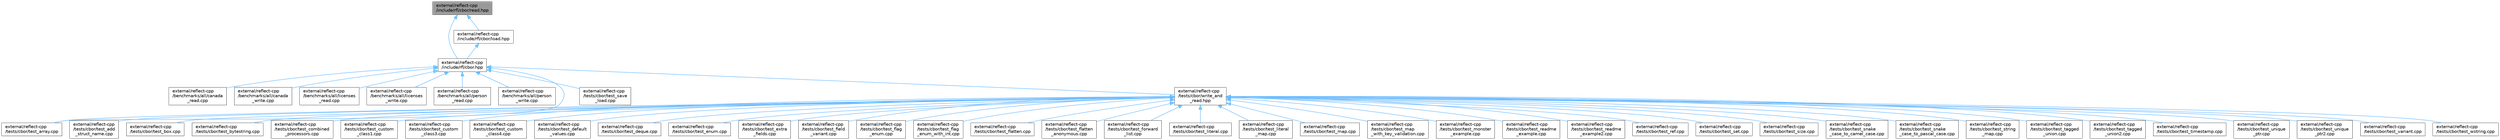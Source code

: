 digraph "external/reflect-cpp/include/rfl/cbor/read.hpp"
{
 // LATEX_PDF_SIZE
  bgcolor="transparent";
  edge [fontname=Helvetica,fontsize=10,labelfontname=Helvetica,labelfontsize=10];
  node [fontname=Helvetica,fontsize=10,shape=box,height=0.2,width=0.4];
  Node1 [id="Node000001",label="external/reflect-cpp\l/include/rfl/cbor/read.hpp",height=0.2,width=0.4,color="gray40", fillcolor="grey60", style="filled", fontcolor="black",tooltip=" "];
  Node1 -> Node2 [id="edge51_Node000001_Node000002",dir="back",color="steelblue1",style="solid",tooltip=" "];
  Node2 [id="Node000002",label="external/reflect-cpp\l/include/rfl/cbor.hpp",height=0.2,width=0.4,color="grey40", fillcolor="white", style="filled",URL="$cbor_8hpp.html",tooltip=" "];
  Node2 -> Node3 [id="edge52_Node000002_Node000003",dir="back",color="steelblue1",style="solid",tooltip=" "];
  Node3 [id="Node000003",label="external/reflect-cpp\l/benchmarks/all/canada\l_read.cpp",height=0.2,width=0.4,color="grey40", fillcolor="white", style="filled",URL="$canada__read_8cpp.html",tooltip=" "];
  Node2 -> Node4 [id="edge53_Node000002_Node000004",dir="back",color="steelblue1",style="solid",tooltip=" "];
  Node4 [id="Node000004",label="external/reflect-cpp\l/benchmarks/all/canada\l_write.cpp",height=0.2,width=0.4,color="grey40", fillcolor="white", style="filled",URL="$canada__write_8cpp.html",tooltip=" "];
  Node2 -> Node5 [id="edge54_Node000002_Node000005",dir="back",color="steelblue1",style="solid",tooltip=" "];
  Node5 [id="Node000005",label="external/reflect-cpp\l/benchmarks/all/licenses\l_read.cpp",height=0.2,width=0.4,color="grey40", fillcolor="white", style="filled",URL="$licenses__read_8cpp.html",tooltip=" "];
  Node2 -> Node6 [id="edge55_Node000002_Node000006",dir="back",color="steelblue1",style="solid",tooltip=" "];
  Node6 [id="Node000006",label="external/reflect-cpp\l/benchmarks/all/licenses\l_write.cpp",height=0.2,width=0.4,color="grey40", fillcolor="white", style="filled",URL="$licenses__write_8cpp.html",tooltip=" "];
  Node2 -> Node7 [id="edge56_Node000002_Node000007",dir="back",color="steelblue1",style="solid",tooltip=" "];
  Node7 [id="Node000007",label="external/reflect-cpp\l/benchmarks/all/person\l_read.cpp",height=0.2,width=0.4,color="grey40", fillcolor="white", style="filled",URL="$person__read_8cpp.html",tooltip=" "];
  Node2 -> Node8 [id="edge57_Node000002_Node000008",dir="back",color="steelblue1",style="solid",tooltip=" "];
  Node8 [id="Node000008",label="external/reflect-cpp\l/benchmarks/all/person\l_write.cpp",height=0.2,width=0.4,color="grey40", fillcolor="white", style="filled",URL="$person__write_8cpp.html",tooltip=" "];
  Node2 -> Node9 [id="edge58_Node000002_Node000009",dir="back",color="steelblue1",style="solid",tooltip=" "];
  Node9 [id="Node000009",label="external/reflect-cpp\l/tests/cbor/test_array.cpp",height=0.2,width=0.4,color="grey40", fillcolor="white", style="filled",URL="$cbor_2test__array_8cpp.html",tooltip=" "];
  Node2 -> Node10 [id="edge59_Node000002_Node000010",dir="back",color="steelblue1",style="solid",tooltip=" "];
  Node10 [id="Node000010",label="external/reflect-cpp\l/tests/cbor/test_save\l_load.cpp",height=0.2,width=0.4,color="grey40", fillcolor="white", style="filled",URL="$cbor_2test__save__load_8cpp.html",tooltip=" "];
  Node2 -> Node11 [id="edge60_Node000002_Node000011",dir="back",color="steelblue1",style="solid",tooltip=" "];
  Node11 [id="Node000011",label="external/reflect-cpp\l/tests/cbor/write_and\l_read.hpp",height=0.2,width=0.4,color="grey40", fillcolor="white", style="filled",URL="$cbor_2write__and__read_8hpp.html",tooltip=" "];
  Node11 -> Node12 [id="edge61_Node000011_Node000012",dir="back",color="steelblue1",style="solid",tooltip=" "];
  Node12 [id="Node000012",label="external/reflect-cpp\l/tests/cbor/test_add\l_struct_name.cpp",height=0.2,width=0.4,color="grey40", fillcolor="white", style="filled",URL="$cbor_2test__add__struct__name_8cpp.html",tooltip=" "];
  Node11 -> Node9 [id="edge62_Node000011_Node000009",dir="back",color="steelblue1",style="solid",tooltip=" "];
  Node11 -> Node13 [id="edge63_Node000011_Node000013",dir="back",color="steelblue1",style="solid",tooltip=" "];
  Node13 [id="Node000013",label="external/reflect-cpp\l/tests/cbor/test_box.cpp",height=0.2,width=0.4,color="grey40", fillcolor="white", style="filled",URL="$cbor_2test__box_8cpp.html",tooltip=" "];
  Node11 -> Node14 [id="edge64_Node000011_Node000014",dir="back",color="steelblue1",style="solid",tooltip=" "];
  Node14 [id="Node000014",label="external/reflect-cpp\l/tests/cbor/test_bytestring.cpp",height=0.2,width=0.4,color="grey40", fillcolor="white", style="filled",URL="$cbor_2test__bytestring_8cpp.html",tooltip=" "];
  Node11 -> Node15 [id="edge65_Node000011_Node000015",dir="back",color="steelblue1",style="solid",tooltip=" "];
  Node15 [id="Node000015",label="external/reflect-cpp\l/tests/cbor/test_combined\l_processors.cpp",height=0.2,width=0.4,color="grey40", fillcolor="white", style="filled",URL="$cbor_2test__combined__processors_8cpp.html",tooltip=" "];
  Node11 -> Node16 [id="edge66_Node000011_Node000016",dir="back",color="steelblue1",style="solid",tooltip=" "];
  Node16 [id="Node000016",label="external/reflect-cpp\l/tests/cbor/test_custom\l_class1.cpp",height=0.2,width=0.4,color="grey40", fillcolor="white", style="filled",URL="$cbor_2test__custom__class1_8cpp.html",tooltip=" "];
  Node11 -> Node17 [id="edge67_Node000011_Node000017",dir="back",color="steelblue1",style="solid",tooltip=" "];
  Node17 [id="Node000017",label="external/reflect-cpp\l/tests/cbor/test_custom\l_class3.cpp",height=0.2,width=0.4,color="grey40", fillcolor="white", style="filled",URL="$cbor_2test__custom__class3_8cpp.html",tooltip=" "];
  Node11 -> Node18 [id="edge68_Node000011_Node000018",dir="back",color="steelblue1",style="solid",tooltip=" "];
  Node18 [id="Node000018",label="external/reflect-cpp\l/tests/cbor/test_custom\l_class4.cpp",height=0.2,width=0.4,color="grey40", fillcolor="white", style="filled",URL="$cbor_2test__custom__class4_8cpp.html",tooltip=" "];
  Node11 -> Node19 [id="edge69_Node000011_Node000019",dir="back",color="steelblue1",style="solid",tooltip=" "];
  Node19 [id="Node000019",label="external/reflect-cpp\l/tests/cbor/test_default\l_values.cpp",height=0.2,width=0.4,color="grey40", fillcolor="white", style="filled",URL="$cbor_2test__default__values_8cpp.html",tooltip=" "];
  Node11 -> Node20 [id="edge70_Node000011_Node000020",dir="back",color="steelblue1",style="solid",tooltip=" "];
  Node20 [id="Node000020",label="external/reflect-cpp\l/tests/cbor/test_deque.cpp",height=0.2,width=0.4,color="grey40", fillcolor="white", style="filled",URL="$cbor_2test__deque_8cpp.html",tooltip=" "];
  Node11 -> Node21 [id="edge71_Node000011_Node000021",dir="back",color="steelblue1",style="solid",tooltip=" "];
  Node21 [id="Node000021",label="external/reflect-cpp\l/tests/cbor/test_enum.cpp",height=0.2,width=0.4,color="grey40", fillcolor="white", style="filled",URL="$cbor_2test__enum_8cpp.html",tooltip=" "];
  Node11 -> Node22 [id="edge72_Node000011_Node000022",dir="back",color="steelblue1",style="solid",tooltip=" "];
  Node22 [id="Node000022",label="external/reflect-cpp\l/tests/cbor/test_extra\l_fields.cpp",height=0.2,width=0.4,color="grey40", fillcolor="white", style="filled",URL="$cbor_2test__extra__fields_8cpp.html",tooltip=" "];
  Node11 -> Node23 [id="edge73_Node000011_Node000023",dir="back",color="steelblue1",style="solid",tooltip=" "];
  Node23 [id="Node000023",label="external/reflect-cpp\l/tests/cbor/test_field\l_variant.cpp",height=0.2,width=0.4,color="grey40", fillcolor="white", style="filled",URL="$cbor_2test__field__variant_8cpp.html",tooltip=" "];
  Node11 -> Node24 [id="edge74_Node000011_Node000024",dir="back",color="steelblue1",style="solid",tooltip=" "];
  Node24 [id="Node000024",label="external/reflect-cpp\l/tests/cbor/test_flag\l_enum.cpp",height=0.2,width=0.4,color="grey40", fillcolor="white", style="filled",URL="$cbor_2test__flag__enum_8cpp.html",tooltip=" "];
  Node11 -> Node25 [id="edge75_Node000011_Node000025",dir="back",color="steelblue1",style="solid",tooltip=" "];
  Node25 [id="Node000025",label="external/reflect-cpp\l/tests/cbor/test_flag\l_enum_with_int.cpp",height=0.2,width=0.4,color="grey40", fillcolor="white", style="filled",URL="$cbor_2test__flag__enum__with__int_8cpp.html",tooltip=" "];
  Node11 -> Node26 [id="edge76_Node000011_Node000026",dir="back",color="steelblue1",style="solid",tooltip=" "];
  Node26 [id="Node000026",label="external/reflect-cpp\l/tests/cbor/test_flatten.cpp",height=0.2,width=0.4,color="grey40", fillcolor="white", style="filled",URL="$cbor_2test__flatten_8cpp.html",tooltip=" "];
  Node11 -> Node27 [id="edge77_Node000011_Node000027",dir="back",color="steelblue1",style="solid",tooltip=" "];
  Node27 [id="Node000027",label="external/reflect-cpp\l/tests/cbor/test_flatten\l_anonymous.cpp",height=0.2,width=0.4,color="grey40", fillcolor="white", style="filled",URL="$cbor_2test__flatten__anonymous_8cpp.html",tooltip=" "];
  Node11 -> Node28 [id="edge78_Node000011_Node000028",dir="back",color="steelblue1",style="solid",tooltip=" "];
  Node28 [id="Node000028",label="external/reflect-cpp\l/tests/cbor/test_forward\l_list.cpp",height=0.2,width=0.4,color="grey40", fillcolor="white", style="filled",URL="$cbor_2test__forward__list_8cpp.html",tooltip=" "];
  Node11 -> Node29 [id="edge79_Node000011_Node000029",dir="back",color="steelblue1",style="solid",tooltip=" "];
  Node29 [id="Node000029",label="external/reflect-cpp\l/tests/cbor/test_literal.cpp",height=0.2,width=0.4,color="grey40", fillcolor="white", style="filled",URL="$cbor_2test__literal_8cpp.html",tooltip=" "];
  Node11 -> Node30 [id="edge80_Node000011_Node000030",dir="back",color="steelblue1",style="solid",tooltip=" "];
  Node30 [id="Node000030",label="external/reflect-cpp\l/tests/cbor/test_literal\l_map.cpp",height=0.2,width=0.4,color="grey40", fillcolor="white", style="filled",URL="$cbor_2test__literal__map_8cpp.html",tooltip=" "];
  Node11 -> Node31 [id="edge81_Node000011_Node000031",dir="back",color="steelblue1",style="solid",tooltip=" "];
  Node31 [id="Node000031",label="external/reflect-cpp\l/tests/cbor/test_map.cpp",height=0.2,width=0.4,color="grey40", fillcolor="white", style="filled",URL="$cbor_2test__map_8cpp.html",tooltip=" "];
  Node11 -> Node32 [id="edge82_Node000011_Node000032",dir="back",color="steelblue1",style="solid",tooltip=" "];
  Node32 [id="Node000032",label="external/reflect-cpp\l/tests/cbor/test_map\l_with_key_validation.cpp",height=0.2,width=0.4,color="grey40", fillcolor="white", style="filled",URL="$cbor_2test__map__with__key__validation_8cpp.html",tooltip=" "];
  Node11 -> Node33 [id="edge83_Node000011_Node000033",dir="back",color="steelblue1",style="solid",tooltip=" "];
  Node33 [id="Node000033",label="external/reflect-cpp\l/tests/cbor/test_monster\l_example.cpp",height=0.2,width=0.4,color="grey40", fillcolor="white", style="filled",URL="$cbor_2test__monster__example_8cpp.html",tooltip=" "];
  Node11 -> Node34 [id="edge84_Node000011_Node000034",dir="back",color="steelblue1",style="solid",tooltip=" "];
  Node34 [id="Node000034",label="external/reflect-cpp\l/tests/cbor/test_readme\l_example.cpp",height=0.2,width=0.4,color="grey40", fillcolor="white", style="filled",URL="$cbor_2test__readme__example_8cpp.html",tooltip=" "];
  Node11 -> Node35 [id="edge85_Node000011_Node000035",dir="back",color="steelblue1",style="solid",tooltip=" "];
  Node35 [id="Node000035",label="external/reflect-cpp\l/tests/cbor/test_readme\l_example2.cpp",height=0.2,width=0.4,color="grey40", fillcolor="white", style="filled",URL="$cbor_2test__readme__example2_8cpp.html",tooltip=" "];
  Node11 -> Node36 [id="edge86_Node000011_Node000036",dir="back",color="steelblue1",style="solid",tooltip=" "];
  Node36 [id="Node000036",label="external/reflect-cpp\l/tests/cbor/test_ref.cpp",height=0.2,width=0.4,color="grey40", fillcolor="white", style="filled",URL="$cbor_2test__ref_8cpp.html",tooltip=" "];
  Node11 -> Node37 [id="edge87_Node000011_Node000037",dir="back",color="steelblue1",style="solid",tooltip=" "];
  Node37 [id="Node000037",label="external/reflect-cpp\l/tests/cbor/test_set.cpp",height=0.2,width=0.4,color="grey40", fillcolor="white", style="filled",URL="$cbor_2test__set_8cpp.html",tooltip=" "];
  Node11 -> Node38 [id="edge88_Node000011_Node000038",dir="back",color="steelblue1",style="solid",tooltip=" "];
  Node38 [id="Node000038",label="external/reflect-cpp\l/tests/cbor/test_size.cpp",height=0.2,width=0.4,color="grey40", fillcolor="white", style="filled",URL="$cbor_2test__size_8cpp.html",tooltip=" "];
  Node11 -> Node39 [id="edge89_Node000011_Node000039",dir="back",color="steelblue1",style="solid",tooltip=" "];
  Node39 [id="Node000039",label="external/reflect-cpp\l/tests/cbor/test_snake\l_case_to_camel_case.cpp",height=0.2,width=0.4,color="grey40", fillcolor="white", style="filled",URL="$cbor_2test__snake__case__to__camel__case_8cpp.html",tooltip=" "];
  Node11 -> Node40 [id="edge90_Node000011_Node000040",dir="back",color="steelblue1",style="solid",tooltip=" "];
  Node40 [id="Node000040",label="external/reflect-cpp\l/tests/cbor/test_snake\l_case_to_pascal_case.cpp",height=0.2,width=0.4,color="grey40", fillcolor="white", style="filled",URL="$cbor_2test__snake__case__to__pascal__case_8cpp.html",tooltip=" "];
  Node11 -> Node41 [id="edge91_Node000011_Node000041",dir="back",color="steelblue1",style="solid",tooltip=" "];
  Node41 [id="Node000041",label="external/reflect-cpp\l/tests/cbor/test_string\l_map.cpp",height=0.2,width=0.4,color="grey40", fillcolor="white", style="filled",URL="$cbor_2test__string__map_8cpp.html",tooltip=" "];
  Node11 -> Node42 [id="edge92_Node000011_Node000042",dir="back",color="steelblue1",style="solid",tooltip=" "];
  Node42 [id="Node000042",label="external/reflect-cpp\l/tests/cbor/test_tagged\l_union.cpp",height=0.2,width=0.4,color="grey40", fillcolor="white", style="filled",URL="$cbor_2test__tagged__union_8cpp.html",tooltip=" "];
  Node11 -> Node43 [id="edge93_Node000011_Node000043",dir="back",color="steelblue1",style="solid",tooltip=" "];
  Node43 [id="Node000043",label="external/reflect-cpp\l/tests/cbor/test_tagged\l_union2.cpp",height=0.2,width=0.4,color="grey40", fillcolor="white", style="filled",URL="$cbor_2test__tagged__union2_8cpp.html",tooltip=" "];
  Node11 -> Node44 [id="edge94_Node000011_Node000044",dir="back",color="steelblue1",style="solid",tooltip=" "];
  Node44 [id="Node000044",label="external/reflect-cpp\l/tests/cbor/test_timestamp.cpp",height=0.2,width=0.4,color="grey40", fillcolor="white", style="filled",URL="$cbor_2test__timestamp_8cpp.html",tooltip=" "];
  Node11 -> Node45 [id="edge95_Node000011_Node000045",dir="back",color="steelblue1",style="solid",tooltip=" "];
  Node45 [id="Node000045",label="external/reflect-cpp\l/tests/cbor/test_unique\l_ptr.cpp",height=0.2,width=0.4,color="grey40", fillcolor="white", style="filled",URL="$cbor_2test__unique__ptr_8cpp.html",tooltip=" "];
  Node11 -> Node46 [id="edge96_Node000011_Node000046",dir="back",color="steelblue1",style="solid",tooltip=" "];
  Node46 [id="Node000046",label="external/reflect-cpp\l/tests/cbor/test_unique\l_ptr2.cpp",height=0.2,width=0.4,color="grey40", fillcolor="white", style="filled",URL="$cbor_2test__unique__ptr2_8cpp.html",tooltip=" "];
  Node11 -> Node47 [id="edge97_Node000011_Node000047",dir="back",color="steelblue1",style="solid",tooltip=" "];
  Node47 [id="Node000047",label="external/reflect-cpp\l/tests/cbor/test_variant.cpp",height=0.2,width=0.4,color="grey40", fillcolor="white", style="filled",URL="$cbor_2test__variant_8cpp.html",tooltip=" "];
  Node11 -> Node48 [id="edge98_Node000011_Node000048",dir="back",color="steelblue1",style="solid",tooltip=" "];
  Node48 [id="Node000048",label="external/reflect-cpp\l/tests/cbor/test_wstring.cpp",height=0.2,width=0.4,color="grey40", fillcolor="white", style="filled",URL="$cbor_2test__wstring_8cpp.html",tooltip=" "];
  Node1 -> Node49 [id="edge99_Node000001_Node000049",dir="back",color="steelblue1",style="solid",tooltip=" "];
  Node49 [id="Node000049",label="external/reflect-cpp\l/include/rfl/cbor/load.hpp",height=0.2,width=0.4,color="grey40", fillcolor="white", style="filled",URL="$cbor_2load_8hpp.html",tooltip=" "];
  Node49 -> Node2 [id="edge100_Node000049_Node000002",dir="back",color="steelblue1",style="solid",tooltip=" "];
}
